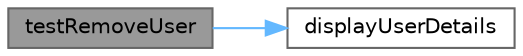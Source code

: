 digraph "testRemoveUser"
{
 // LATEX_PDF_SIZE
  bgcolor="transparent";
  edge [fontname=Helvetica,fontsize=10,labelfontname=Helvetica,labelfontsize=10];
  node [fontname=Helvetica,fontsize=10,shape=box,height=0.2,width=0.4];
  rankdir="LR";
  Node1 [id="Node000001",label="testRemoveUser",height=0.2,width=0.4,color="gray40", fillcolor="grey60", style="filled", fontcolor="black",tooltip="Test function for removing users from the database."];
  Node1 -> Node2 [id="edge1_Node000001_Node000002",color="steelblue1",style="solid",tooltip=" "];
  Node2 [id="Node000002",label="displayUserDetails",height=0.2,width=0.4,color="grey40", fillcolor="white", style="filled",URL="$main_8cpp.html#a8b549f355b604af82d673afb448d0d02",tooltip="Displays detailed information about a user."];
}
